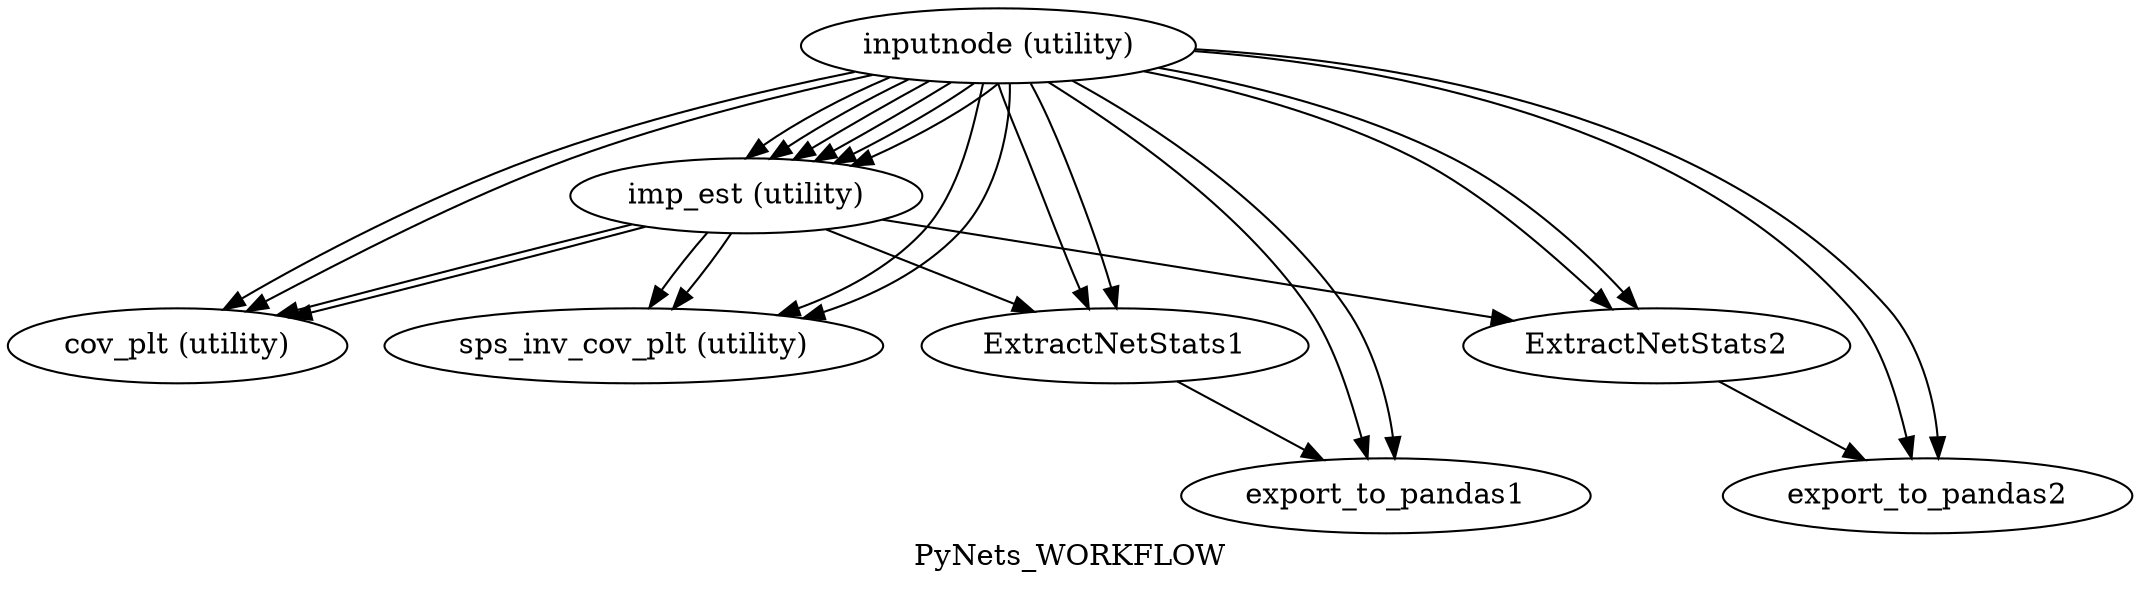 digraph PyNets_WORKFLOW{
  label="PyNets_WORKFLOW";
  PyNets_WORKFLOW_inputnode[label="inputnode (utility)"];
  PyNets_WORKFLOW_imp_est[label="imp_est (utility)"];
  PyNets_WORKFLOW_cov_plt[label="cov_plt (utility)"];
  PyNets_WORKFLOW_sps_inv_cov_plt[label="sps_inv_cov_plt (utility)"];
  PyNets_WORKFLOW_ExtractNetStats1[label="ExtractNetStats1"];
  PyNets_WORKFLOW_export_to_pandas1[label="export_to_pandas1"];
  PyNets_WORKFLOW_ExtractNetStats2[label="ExtractNetStats2"];
  PyNets_WORKFLOW_export_to_pandas2[label="export_to_pandas2"];
  PyNets_WORKFLOW_inputnode -> PyNets_WORKFLOW_ExtractNetStats2;
  PyNets_WORKFLOW_inputnode -> PyNets_WORKFLOW_ExtractNetStats2;
  PyNets_WORKFLOW_inputnode -> PyNets_WORKFLOW_export_to_pandas1;
  PyNets_WORKFLOW_inputnode -> PyNets_WORKFLOW_export_to_pandas1;
  PyNets_WORKFLOW_inputnode -> PyNets_WORKFLOW_imp_est;
  PyNets_WORKFLOW_inputnode -> PyNets_WORKFLOW_imp_est;
  PyNets_WORKFLOW_inputnode -> PyNets_WORKFLOW_imp_est;
  PyNets_WORKFLOW_inputnode -> PyNets_WORKFLOW_imp_est;
  PyNets_WORKFLOW_inputnode -> PyNets_WORKFLOW_imp_est;
  PyNets_WORKFLOW_inputnode -> PyNets_WORKFLOW_imp_est;
  PyNets_WORKFLOW_inputnode -> PyNets_WORKFLOW_ExtractNetStats1;
  PyNets_WORKFLOW_inputnode -> PyNets_WORKFLOW_ExtractNetStats1;
  PyNets_WORKFLOW_inputnode -> PyNets_WORKFLOW_cov_plt;
  PyNets_WORKFLOW_inputnode -> PyNets_WORKFLOW_cov_plt;
  PyNets_WORKFLOW_inputnode -> PyNets_WORKFLOW_export_to_pandas2;
  PyNets_WORKFLOW_inputnode -> PyNets_WORKFLOW_export_to_pandas2;
  PyNets_WORKFLOW_inputnode -> PyNets_WORKFLOW_sps_inv_cov_plt;
  PyNets_WORKFLOW_inputnode -> PyNets_WORKFLOW_sps_inv_cov_plt;
  PyNets_WORKFLOW_imp_est -> PyNets_WORKFLOW_cov_plt;
  PyNets_WORKFLOW_imp_est -> PyNets_WORKFLOW_cov_plt;
  PyNets_WORKFLOW_imp_est -> PyNets_WORKFLOW_ExtractNetStats2;
  PyNets_WORKFLOW_imp_est -> PyNets_WORKFLOW_sps_inv_cov_plt;
  PyNets_WORKFLOW_imp_est -> PyNets_WORKFLOW_sps_inv_cov_plt;
  PyNets_WORKFLOW_imp_est -> PyNets_WORKFLOW_ExtractNetStats1;
  PyNets_WORKFLOW_ExtractNetStats1 -> PyNets_WORKFLOW_export_to_pandas1;
  PyNets_WORKFLOW_ExtractNetStats2 -> PyNets_WORKFLOW_export_to_pandas2;
}